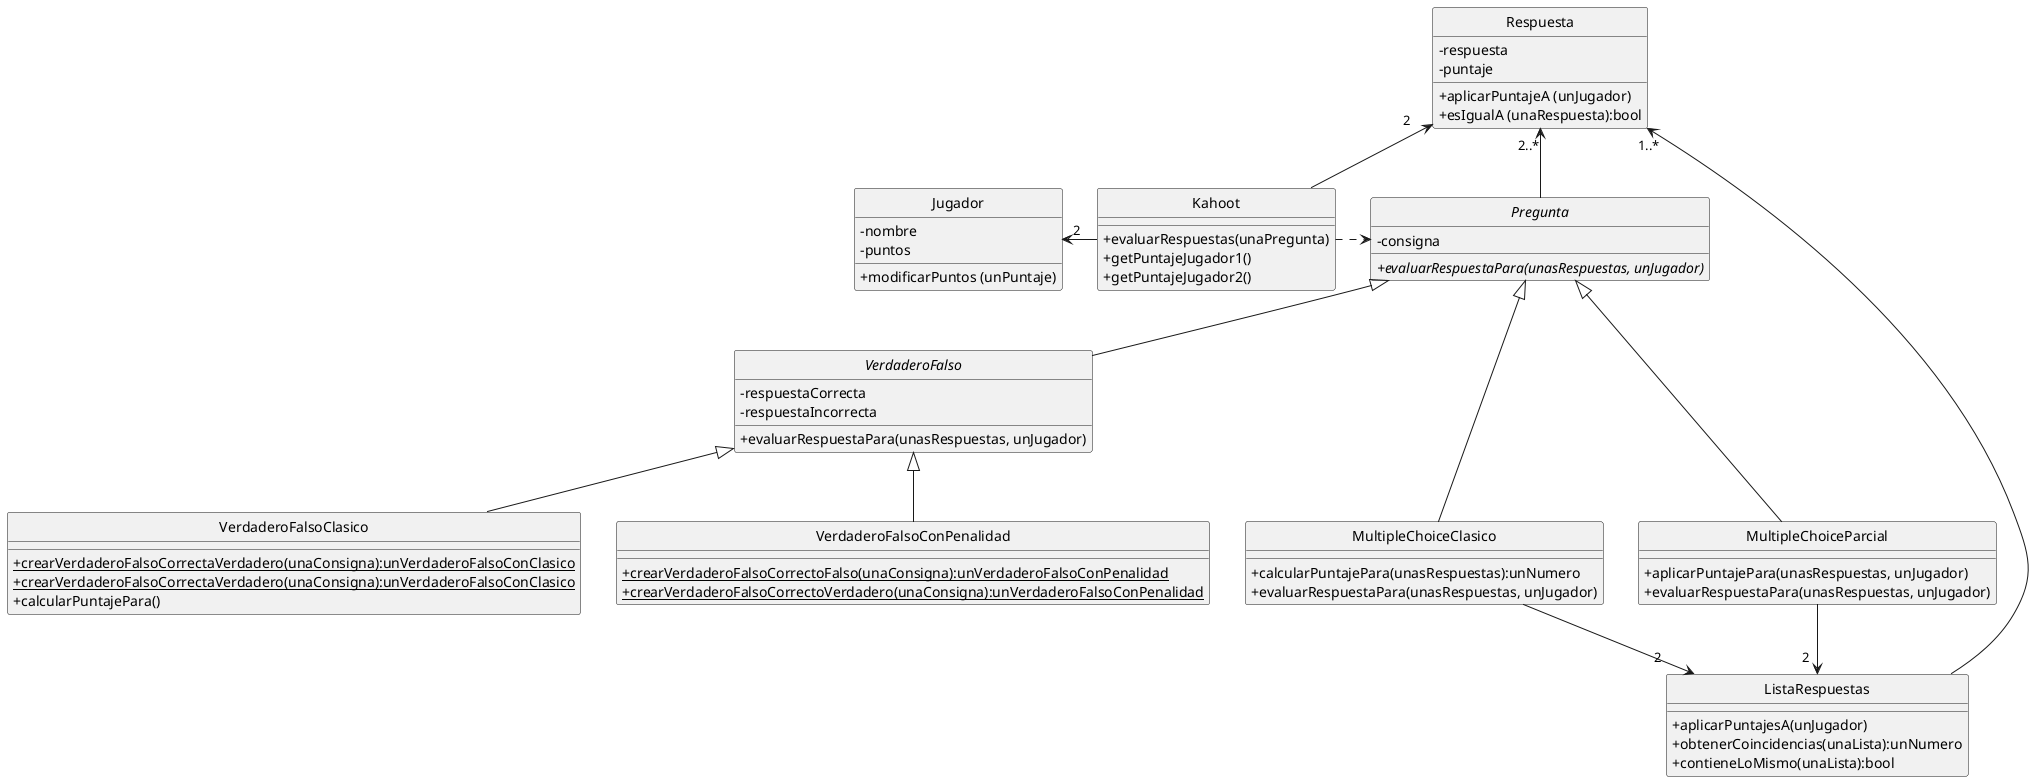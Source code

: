 @startuml

skinparam classAttributeIconSize 0
skinparam shadowing false
hide circle

class Jugador {
    -nombre
    -puntos
    +modificarPuntos (unPuntaje)
}

class Kahoot {
    +evaluarRespuestas(unaPregunta)
    +getPuntajeJugador1()
    +getPuntajeJugador2()
}

abstract class Pregunta {
    -consigna
    {abstract}+evaluarRespuestaPara(unasRespuestas, unJugador)
}

class Respuesta {
    -respuesta
    -puntaje
    +aplicarPuntajeA (unJugador)
    +esIgualA (unaRespuesta):bool
}

class ListaRespuestas {
    +aplicarPuntajesA(unJugador)
    +obtenerCoincidencias(unaLista):unNumero
    +contieneLoMismo(unaLista):bool
}

abstract class VerdaderoFalso {
    -respuestaCorrecta
    -respuestaIncorrecta
    +evaluarRespuestaPara(unasRespuestas, unJugador)
}

class VerdaderoFalsoClasico {
    +{static}crearVerdaderoFalsoCorrectaVerdadero(unaConsigna):unVerdaderoFalsoConClasico
    +{static}crearVerdaderoFalsoCorrectaVerdadero(unaConsigna):unVerdaderoFalsoConClasico
    +calcularPuntajePara()
}

class VerdaderoFalsoConPenalidad {
    +{static}crearVerdaderoFalsoCorrectoFalso(unaConsigna):unVerdaderoFalsoConPenalidad
    +{static}crearVerdaderoFalsoCorrectoVerdadero(unaConsigna):unVerdaderoFalsoConPenalidad
}

class MultipleChoiceClasico {
    +calcularPuntajePara(unasRespuestas):unNumero
    +evaluarRespuestaPara(unasRespuestas, unJugador)
}

class MultipleChoiceParcial {
    +aplicarPuntajePara(unasRespuestas, unJugador)
    +evaluarRespuestaPara(unasRespuestas, unJugador)
}

Pregunta <|-- VerdaderoFalso
Pregunta <|--- MultipleChoiceClasico
Pregunta <|--- MultipleChoiceParcial

MultipleChoiceClasico --> "2    " ListaRespuestas
MultipleChoiceParcial --> "2  " ListaRespuestas

VerdaderoFalso <|-- VerdaderoFalsoClasico
VerdaderoFalso <|-- VerdaderoFalsoConPenalidad

Jugador " 2" <- Kahoot
Respuesta "2..*" <-- Pregunta
Kahoot .> Pregunta
Respuesta "2    " <-- Kahoot

Respuesta " 1..*" <----- ListaRespuestas

@enduml